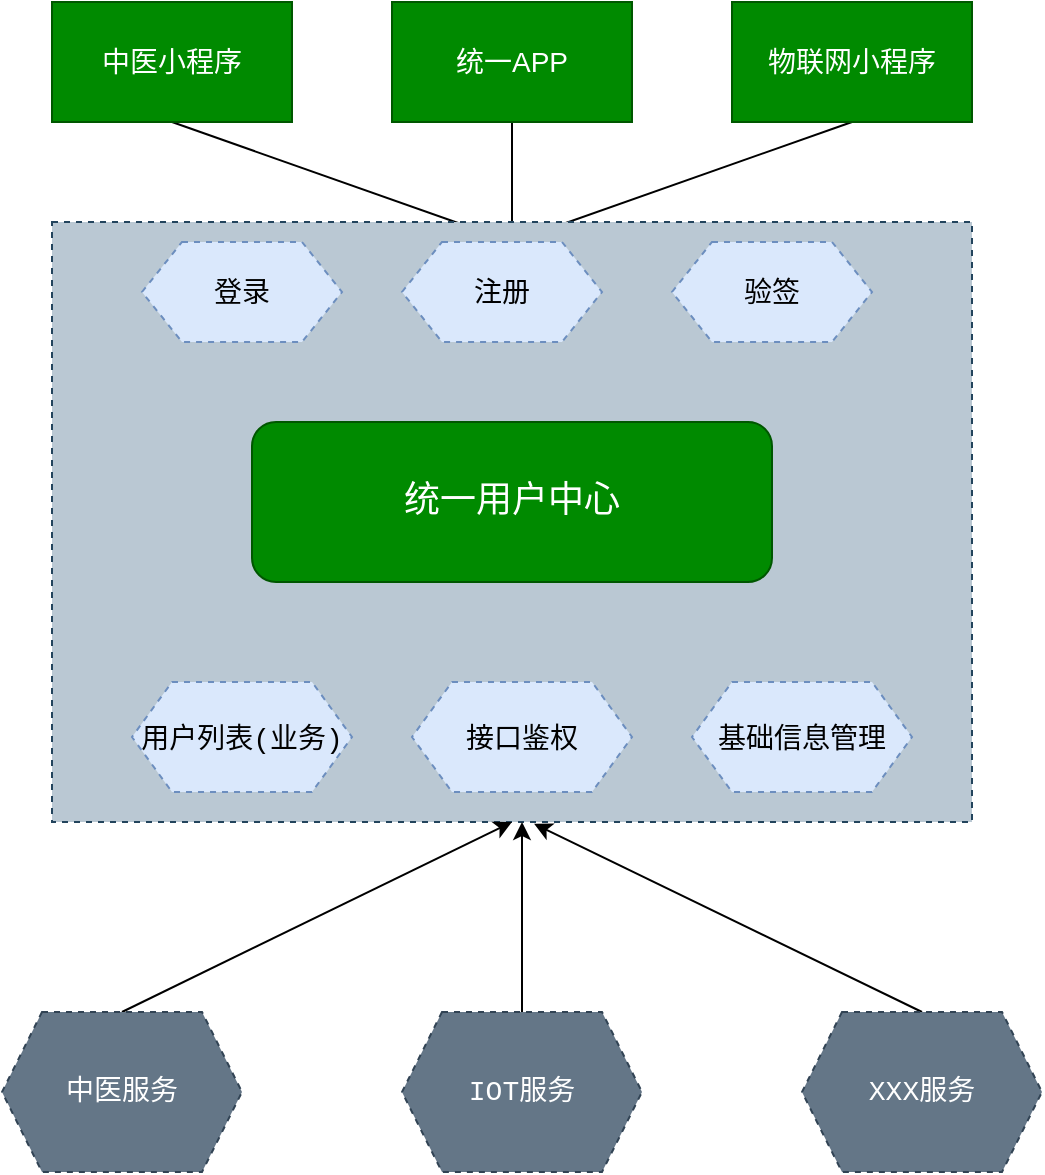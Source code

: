 <mxfile>
    <diagram id="dkrvdVlgh7gHEK3Mwmi5" name="第 1 页">
        <mxGraphModel dx="1310" dy="909" grid="1" gridSize="10" guides="1" tooltips="1" connect="1" arrows="1" fold="1" page="1" pageScale="1" pageWidth="827" pageHeight="1169" math="0" shadow="0">
            <root>
                <mxCell id="0"/>
                <mxCell id="1" parent="0"/>
                <mxCell id="6" style="edgeStyle=none;html=1;exitX=0.5;exitY=1;exitDx=0;exitDy=0;entryX=0.5;entryY=0;entryDx=0;entryDy=0;fontFamily=Courier New;fontSize=14;" edge="1" parent="1" source="2">
                    <mxGeometry relative="1" as="geometry">
                        <mxPoint x="400" y="200" as="targetPoint"/>
                    </mxGeometry>
                </mxCell>
                <mxCell id="2" value="&lt;font style=&quot;font-size: 14px&quot;&gt;中医小程序&lt;/font&gt;" style="rounded=0;whiteSpace=wrap;html=1;fillColor=#008a00;fontColor=#ffffff;strokeColor=#005700;" vertex="1" parent="1">
                    <mxGeometry x="170" y="80" width="120" height="60" as="geometry"/>
                </mxCell>
                <mxCell id="7" style="edgeStyle=none;html=1;exitX=0.5;exitY=1;exitDx=0;exitDy=0;fontFamily=Courier New;fontSize=14;" edge="1" parent="1" source="3">
                    <mxGeometry relative="1" as="geometry">
                        <mxPoint x="400" y="200" as="targetPoint"/>
                    </mxGeometry>
                </mxCell>
                <mxCell id="3" value="&lt;font style=&quot;font-size: 14px&quot;&gt;统一APP&lt;/font&gt;" style="rounded=0;whiteSpace=wrap;html=1;fillColor=#008a00;fontColor=#ffffff;strokeColor=#005700;" vertex="1" parent="1">
                    <mxGeometry x="340" y="80" width="120" height="60" as="geometry"/>
                </mxCell>
                <mxCell id="8" style="edgeStyle=none;html=1;exitX=0.5;exitY=1;exitDx=0;exitDy=0;entryX=0.5;entryY=0;entryDx=0;entryDy=0;fontFamily=Courier New;fontSize=14;" edge="1" parent="1" source="4">
                    <mxGeometry relative="1" as="geometry">
                        <mxPoint x="400" y="200" as="targetPoint"/>
                    </mxGeometry>
                </mxCell>
                <mxCell id="4" value="&lt;span style=&quot;font-size: 14px&quot;&gt;物联网小程序&lt;/span&gt;" style="rounded=0;whiteSpace=wrap;html=1;fillColor=#008a00;fontColor=#ffffff;strokeColor=#005700;" vertex="1" parent="1">
                    <mxGeometry x="510" y="80" width="120" height="60" as="geometry"/>
                </mxCell>
                <mxCell id="9" value="" style="rounded=0;whiteSpace=wrap;html=1;fontFamily=Courier New;fontSize=18;dashed=1;strokeColor=#23445d;fillColor=#bac8d3;" vertex="1" parent="1">
                    <mxGeometry x="170" y="190" width="460" height="300" as="geometry"/>
                </mxCell>
                <mxCell id="10" value="&lt;font style=&quot;font-size: 18px&quot;&gt;统一用户中心&lt;/font&gt;" style="rounded=1;whiteSpace=wrap;html=1;fontFamily=Courier New;fontSize=14;fillColor=#008a00;fontColor=#ffffff;strokeColor=#005700;" vertex="1" parent="1">
                    <mxGeometry x="270" y="290" width="260" height="80" as="geometry"/>
                </mxCell>
                <mxCell id="12" value="&lt;font style=&quot;font-size: 14px&quot;&gt;登录&lt;/font&gt;" style="shape=hexagon;perimeter=hexagonPerimeter2;whiteSpace=wrap;html=1;fixedSize=1;dashed=1;fontFamily=Courier New;fontSize=18;strokeColor=#6c8ebf;fillColor=#dae8fc;" vertex="1" parent="1">
                    <mxGeometry x="215" y="200" width="100" height="50" as="geometry"/>
                </mxCell>
                <mxCell id="13" value="&lt;font style=&quot;font-size: 14px&quot;&gt;注册&lt;/font&gt;" style="shape=hexagon;perimeter=hexagonPerimeter2;whiteSpace=wrap;html=1;fixedSize=1;dashed=1;fontFamily=Courier New;fontSize=18;strokeColor=#6c8ebf;fillColor=#dae8fc;" vertex="1" parent="1">
                    <mxGeometry x="345" y="200" width="100" height="50" as="geometry"/>
                </mxCell>
                <mxCell id="14" value="&lt;span style=&quot;font-size: 14px&quot;&gt;用户列表(业务)&lt;/span&gt;" style="shape=hexagon;perimeter=hexagonPerimeter2;whiteSpace=wrap;html=1;fixedSize=1;dashed=1;fontFamily=Courier New;fontSize=18;strokeColor=#6c8ebf;fillColor=#dae8fc;" vertex="1" parent="1">
                    <mxGeometry x="210" y="420" width="110" height="55" as="geometry"/>
                </mxCell>
                <mxCell id="16" value="&lt;span style=&quot;font-size: 14px&quot;&gt;验签&lt;/span&gt;" style="shape=hexagon;perimeter=hexagonPerimeter2;whiteSpace=wrap;html=1;fixedSize=1;dashed=1;fontFamily=Courier New;fontSize=18;strokeColor=#6c8ebf;fillColor=#dae8fc;" vertex="1" parent="1">
                    <mxGeometry x="480" y="200" width="100" height="50" as="geometry"/>
                </mxCell>
                <mxCell id="17" value="&lt;span style=&quot;font-size: 14px&quot;&gt;接口鉴权&lt;/span&gt;" style="shape=hexagon;perimeter=hexagonPerimeter2;whiteSpace=wrap;html=1;fixedSize=1;dashed=1;fontFamily=Courier New;fontSize=18;strokeColor=#6c8ebf;fillColor=#dae8fc;" vertex="1" parent="1">
                    <mxGeometry x="350" y="420" width="110" height="55" as="geometry"/>
                </mxCell>
                <mxCell id="18" value="&lt;span style=&quot;font-size: 14px&quot;&gt;基础信息管理&lt;/span&gt;" style="shape=hexagon;perimeter=hexagonPerimeter2;whiteSpace=wrap;html=1;fixedSize=1;dashed=1;fontFamily=Courier New;fontSize=18;strokeColor=#6c8ebf;fillColor=#dae8fc;" vertex="1" parent="1">
                    <mxGeometry x="490" y="420" width="110" height="55" as="geometry"/>
                </mxCell>
                <mxCell id="22" style="edgeStyle=none;html=1;exitX=0.5;exitY=0;exitDx=0;exitDy=0;entryX=0.5;entryY=1;entryDx=0;entryDy=0;fontFamily=Courier New;fontSize=14;" edge="1" parent="1" source="19" target="9">
                    <mxGeometry relative="1" as="geometry"/>
                </mxCell>
                <mxCell id="19" value="中医服务" style="shape=hexagon;perimeter=hexagonPerimeter2;whiteSpace=wrap;html=1;fixedSize=1;dashed=1;fontFamily=Courier New;fontSize=14;strokeColor=#314354;fillColor=#647687;fontColor=#ffffff;" vertex="1" parent="1">
                    <mxGeometry x="145" y="585" width="120" height="80" as="geometry"/>
                </mxCell>
                <mxCell id="23" style="edgeStyle=none;html=1;exitX=0.5;exitY=0;exitDx=0;exitDy=0;fontFamily=Courier New;fontSize=14;" edge="1" parent="1" source="20">
                    <mxGeometry relative="1" as="geometry">
                        <mxPoint x="405" y="490" as="targetPoint"/>
                    </mxGeometry>
                </mxCell>
                <mxCell id="20" value="IOT服务" style="shape=hexagon;perimeter=hexagonPerimeter2;whiteSpace=wrap;html=1;fixedSize=1;dashed=1;fontFamily=Courier New;fontSize=14;strokeColor=#314354;fillColor=#647687;fontColor=#ffffff;" vertex="1" parent="1">
                    <mxGeometry x="345" y="585" width="120" height="80" as="geometry"/>
                </mxCell>
                <mxCell id="24" style="edgeStyle=none;html=1;exitX=0.5;exitY=0;exitDx=0;exitDy=0;entryX=0.524;entryY=1.003;entryDx=0;entryDy=0;entryPerimeter=0;fontFamily=Courier New;fontSize=14;" edge="1" parent="1" source="21" target="9">
                    <mxGeometry relative="1" as="geometry"/>
                </mxCell>
                <mxCell id="21" value="XXX服务" style="shape=hexagon;perimeter=hexagonPerimeter2;whiteSpace=wrap;html=1;fixedSize=1;dashed=1;fontFamily=Courier New;fontSize=14;strokeColor=#314354;fillColor=#647687;fontColor=#ffffff;" vertex="1" parent="1">
                    <mxGeometry x="545" y="585" width="120" height="80" as="geometry"/>
                </mxCell>
            </root>
        </mxGraphModel>
    </diagram>
</mxfile>